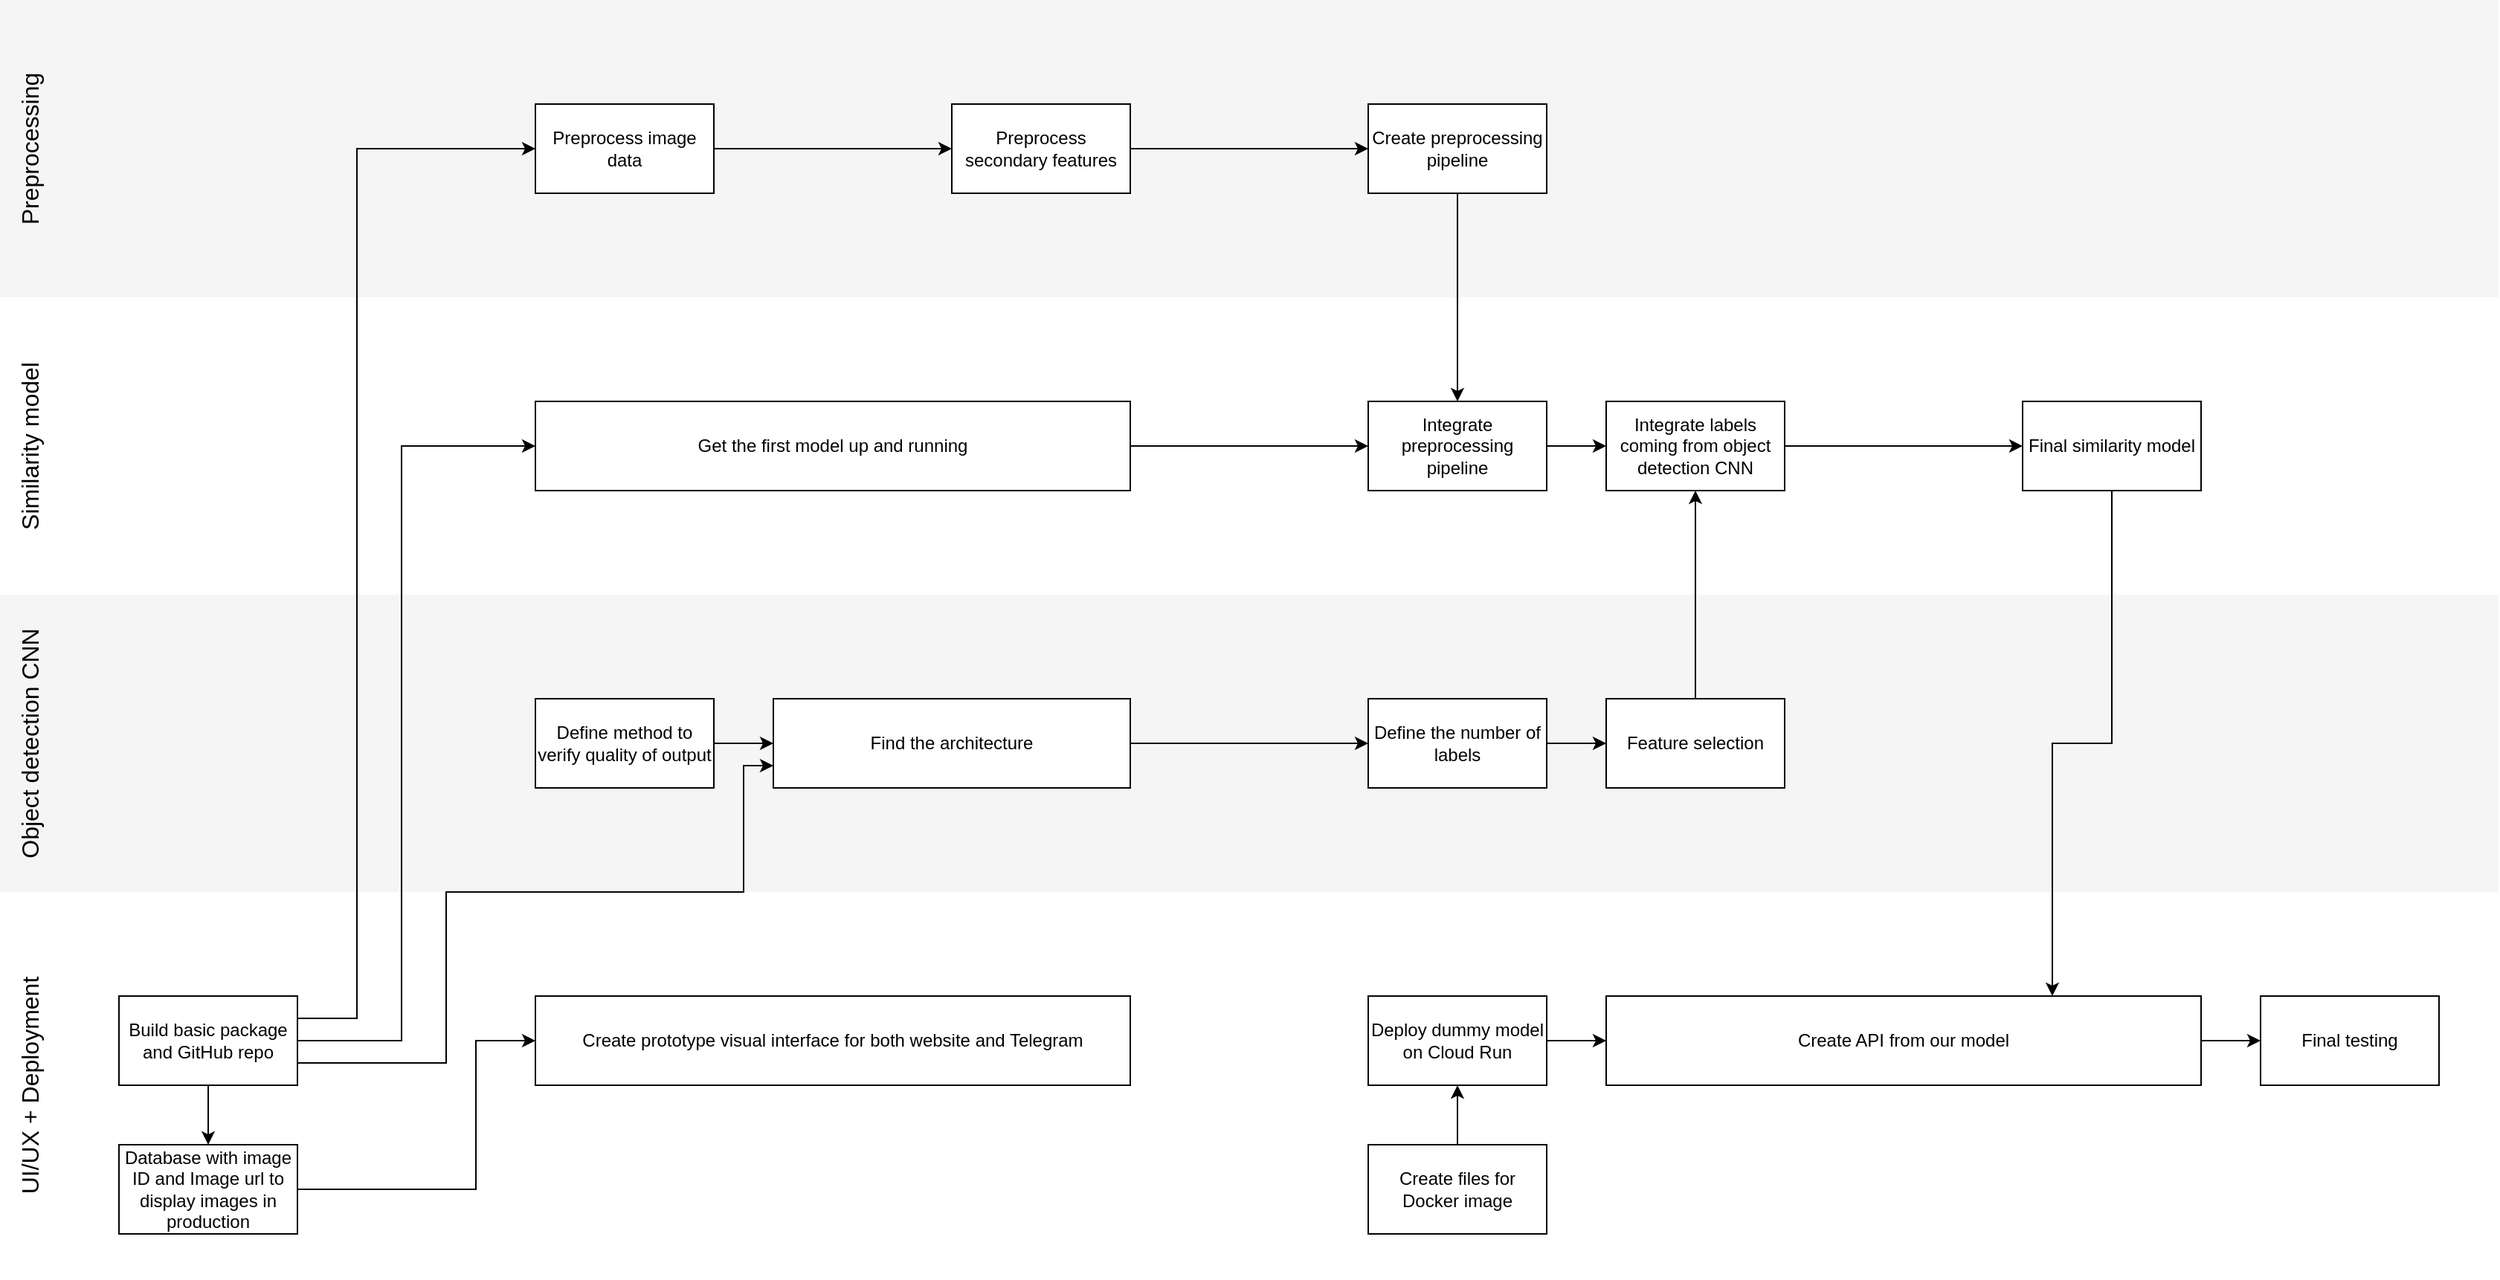 <mxfile version="14.4.3" type="github">
  <diagram id="nk3jkbMKJ6bsF130eLUs" name="Page-1">
    <mxGraphModel dx="2762" dy="519" grid="1" gridSize="10" guides="1" tooltips="1" connect="1" arrows="1" fold="1" page="1" pageScale="1" pageWidth="850" pageHeight="1100" math="0" shadow="0">
      <root>
        <mxCell id="0" />
        <mxCell id="1" parent="0" />
        <mxCell id="1ROCvlm7I28-aJmoXn1c-86" value="" style="rounded=0;whiteSpace=wrap;html=1;fontColor=#333333;strokeColor=none;fillColor=#FFFFFF;" vertex="1" parent="1">
          <mxGeometry x="-1680" y="620" width="1680" height="260" as="geometry" />
        </mxCell>
        <mxCell id="1ROCvlm7I28-aJmoXn1c-85" value="" style="rounded=0;whiteSpace=wrap;html=1;fillColor=#f5f5f5;fontColor=#333333;strokeColor=none;" vertex="1" parent="1">
          <mxGeometry x="-1680" y="420" width="1680" height="200" as="geometry" />
        </mxCell>
        <mxCell id="1ROCvlm7I28-aJmoXn1c-84" value="" style="rounded=0;whiteSpace=wrap;html=1;fontColor=#333333;strokeColor=none;fillColor=#FFFFFF;" vertex="1" parent="1">
          <mxGeometry x="-1680" y="220" width="1680" height="200" as="geometry" />
        </mxCell>
        <mxCell id="1ROCvlm7I28-aJmoXn1c-83" value="" style="rounded=0;whiteSpace=wrap;html=1;fillColor=#f5f5f5;fontColor=#333333;strokeColor=none;" vertex="1" parent="1">
          <mxGeometry x="-1680" y="20" width="1680" height="200" as="geometry" />
        </mxCell>
        <mxCell id="1ROCvlm7I28-aJmoXn1c-78" style="edgeStyle=orthogonalEdgeStyle;rounded=0;orthogonalLoop=1;jettySize=auto;html=1;exitX=1;exitY=0.5;exitDx=0;exitDy=0;entryX=0;entryY=0.5;entryDx=0;entryDy=0;" edge="1" parent="1" source="1ROCvlm7I28-aJmoXn1c-1" target="1ROCvlm7I28-aJmoXn1c-52">
          <mxGeometry relative="1" as="geometry">
            <Array as="points">
              <mxPoint x="-1360" y="820" />
              <mxPoint x="-1360" y="720" />
            </Array>
          </mxGeometry>
        </mxCell>
        <mxCell id="1ROCvlm7I28-aJmoXn1c-1" value="Database with image ID and Image url to display images in production" style="rounded=0;whiteSpace=wrap;html=1;" vertex="1" parent="1">
          <mxGeometry x="-1600" y="790" width="120" height="60" as="geometry" />
        </mxCell>
        <mxCell id="1ROCvlm7I28-aJmoXn1c-28" style="edgeStyle=orthogonalEdgeStyle;rounded=0;orthogonalLoop=1;jettySize=auto;html=1;exitX=1;exitY=0.5;exitDx=0;exitDy=0;" edge="1" parent="1" source="1ROCvlm7I28-aJmoXn1c-2" target="1ROCvlm7I28-aJmoXn1c-3">
          <mxGeometry relative="1" as="geometry" />
        </mxCell>
        <mxCell id="1ROCvlm7I28-aJmoXn1c-2" value="Preprocess image data" style="rounded=0;whiteSpace=wrap;html=1;" vertex="1" parent="1">
          <mxGeometry x="-1320" y="90" width="120" height="60" as="geometry" />
        </mxCell>
        <mxCell id="1ROCvlm7I28-aJmoXn1c-29" style="edgeStyle=orthogonalEdgeStyle;rounded=0;orthogonalLoop=1;jettySize=auto;html=1;exitX=1;exitY=0.5;exitDx=0;exitDy=0;entryX=0;entryY=0.5;entryDx=0;entryDy=0;" edge="1" parent="1" source="1ROCvlm7I28-aJmoXn1c-3" target="1ROCvlm7I28-aJmoXn1c-4">
          <mxGeometry relative="1" as="geometry" />
        </mxCell>
        <mxCell id="1ROCvlm7I28-aJmoXn1c-3" value="Preprocess secondary features" style="rounded=0;whiteSpace=wrap;html=1;" vertex="1" parent="1">
          <mxGeometry x="-1040" y="90" width="120" height="60" as="geometry" />
        </mxCell>
        <mxCell id="1ROCvlm7I28-aJmoXn1c-66" style="edgeStyle=orthogonalEdgeStyle;rounded=0;orthogonalLoop=1;jettySize=auto;html=1;exitX=0.5;exitY=1;exitDx=0;exitDy=0;entryX=0.5;entryY=0;entryDx=0;entryDy=0;" edge="1" parent="1" source="1ROCvlm7I28-aJmoXn1c-4" target="1ROCvlm7I28-aJmoXn1c-10">
          <mxGeometry relative="1" as="geometry" />
        </mxCell>
        <mxCell id="1ROCvlm7I28-aJmoXn1c-4" value="Create preprocessing pipeline" style="rounded=0;whiteSpace=wrap;html=1;" vertex="1" parent="1">
          <mxGeometry x="-760" y="90" width="120" height="60" as="geometry" />
        </mxCell>
        <mxCell id="1ROCvlm7I28-aJmoXn1c-37" style="edgeStyle=orthogonalEdgeStyle;rounded=0;orthogonalLoop=1;jettySize=auto;html=1;exitX=1;exitY=0.5;exitDx=0;exitDy=0;entryX=0;entryY=0.5;entryDx=0;entryDy=0;" edge="1" parent="1" source="1ROCvlm7I28-aJmoXn1c-5" target="1ROCvlm7I28-aJmoXn1c-6">
          <mxGeometry relative="1" as="geometry" />
        </mxCell>
        <mxCell id="1ROCvlm7I28-aJmoXn1c-5" value="Define the number of labels" style="rounded=0;whiteSpace=wrap;html=1;" vertex="1" parent="1">
          <mxGeometry x="-760" y="490" width="120" height="60" as="geometry" />
        </mxCell>
        <mxCell id="1ROCvlm7I28-aJmoXn1c-69" style="edgeStyle=orthogonalEdgeStyle;rounded=0;orthogonalLoop=1;jettySize=auto;html=1;exitX=0.5;exitY=0;exitDx=0;exitDy=0;entryX=0.5;entryY=1;entryDx=0;entryDy=0;" edge="1" parent="1" source="1ROCvlm7I28-aJmoXn1c-6" target="1ROCvlm7I28-aJmoXn1c-11">
          <mxGeometry relative="1" as="geometry" />
        </mxCell>
        <mxCell id="1ROCvlm7I28-aJmoXn1c-6" value="Feature selection" style="rounded=0;whiteSpace=wrap;html=1;" vertex="1" parent="1">
          <mxGeometry x="-600" y="490" width="120" height="60" as="geometry" />
        </mxCell>
        <mxCell id="1ROCvlm7I28-aJmoXn1c-68" style="edgeStyle=orthogonalEdgeStyle;rounded=0;orthogonalLoop=1;jettySize=auto;html=1;exitX=1;exitY=0.5;exitDx=0;exitDy=0;entryX=0;entryY=0.5;entryDx=0;entryDy=0;" edge="1" parent="1" source="1ROCvlm7I28-aJmoXn1c-7" target="1ROCvlm7I28-aJmoXn1c-5">
          <mxGeometry relative="1" as="geometry" />
        </mxCell>
        <mxCell id="1ROCvlm7I28-aJmoXn1c-7" value="Find the architecture" style="rounded=0;whiteSpace=wrap;html=1;" vertex="1" parent="1">
          <mxGeometry x="-1160" y="490" width="240" height="60" as="geometry" />
        </mxCell>
        <mxCell id="1ROCvlm7I28-aJmoXn1c-63" style="edgeStyle=orthogonalEdgeStyle;rounded=0;orthogonalLoop=1;jettySize=auto;html=1;exitX=1;exitY=0.5;exitDx=0;exitDy=0;entryX=0;entryY=0.5;entryDx=0;entryDy=0;" edge="1" parent="1" source="1ROCvlm7I28-aJmoXn1c-8" target="1ROCvlm7I28-aJmoXn1c-7">
          <mxGeometry relative="1" as="geometry" />
        </mxCell>
        <mxCell id="1ROCvlm7I28-aJmoXn1c-8" value="Define method to verify quality of output" style="rounded=0;whiteSpace=wrap;html=1;" vertex="1" parent="1">
          <mxGeometry x="-1320" y="490" width="120" height="60" as="geometry" />
        </mxCell>
        <mxCell id="1ROCvlm7I28-aJmoXn1c-67" style="edgeStyle=orthogonalEdgeStyle;rounded=0;orthogonalLoop=1;jettySize=auto;html=1;exitX=1;exitY=0.5;exitDx=0;exitDy=0;entryX=0;entryY=0.5;entryDx=0;entryDy=0;" edge="1" parent="1" source="1ROCvlm7I28-aJmoXn1c-9" target="1ROCvlm7I28-aJmoXn1c-10">
          <mxGeometry relative="1" as="geometry" />
        </mxCell>
        <mxCell id="1ROCvlm7I28-aJmoXn1c-9" value="Get the first model up and running" style="rounded=0;whiteSpace=wrap;html=1;" vertex="1" parent="1">
          <mxGeometry x="-1320" y="290" width="400" height="60" as="geometry" />
        </mxCell>
        <mxCell id="1ROCvlm7I28-aJmoXn1c-10" value="Integrate preprocessing pipeline" style="rounded=0;whiteSpace=wrap;html=1;" vertex="1" parent="1">
          <mxGeometry x="-760" y="290" width="120" height="60" as="geometry" />
        </mxCell>
        <mxCell id="1ROCvlm7I28-aJmoXn1c-48" style="edgeStyle=orthogonalEdgeStyle;rounded=0;orthogonalLoop=1;jettySize=auto;html=1;exitX=0.5;exitY=1;exitDx=0;exitDy=0;entryX=0.5;entryY=0;entryDx=0;entryDy=0;" edge="1" parent="1" source="1ROCvlm7I28-aJmoXn1c-13" target="1ROCvlm7I28-aJmoXn1c-1">
          <mxGeometry relative="1" as="geometry" />
        </mxCell>
        <mxCell id="1ROCvlm7I28-aJmoXn1c-49" style="edgeStyle=orthogonalEdgeStyle;rounded=0;orthogonalLoop=1;jettySize=auto;html=1;exitX=1;exitY=0.25;exitDx=0;exitDy=0;entryX=0;entryY=0.5;entryDx=0;entryDy=0;" edge="1" parent="1" source="1ROCvlm7I28-aJmoXn1c-13" target="1ROCvlm7I28-aJmoXn1c-2">
          <mxGeometry relative="1" as="geometry">
            <Array as="points">
              <mxPoint x="-1440" y="705" />
              <mxPoint x="-1440" y="120" />
            </Array>
          </mxGeometry>
        </mxCell>
        <mxCell id="1ROCvlm7I28-aJmoXn1c-55" style="edgeStyle=orthogonalEdgeStyle;rounded=0;orthogonalLoop=1;jettySize=auto;html=1;exitX=1;exitY=0.5;exitDx=0;exitDy=0;entryX=0;entryY=0.5;entryDx=0;entryDy=0;" edge="1" parent="1" source="1ROCvlm7I28-aJmoXn1c-13" target="1ROCvlm7I28-aJmoXn1c-9">
          <mxGeometry relative="1" as="geometry">
            <Array as="points">
              <mxPoint x="-1410" y="720" />
              <mxPoint x="-1410" y="320" />
            </Array>
          </mxGeometry>
        </mxCell>
        <mxCell id="1ROCvlm7I28-aJmoXn1c-81" style="edgeStyle=orthogonalEdgeStyle;rounded=0;orthogonalLoop=1;jettySize=auto;html=1;exitX=1;exitY=0.75;exitDx=0;exitDy=0;entryX=0;entryY=0.75;entryDx=0;entryDy=0;" edge="1" parent="1" source="1ROCvlm7I28-aJmoXn1c-13" target="1ROCvlm7I28-aJmoXn1c-7">
          <mxGeometry relative="1" as="geometry">
            <Array as="points">
              <mxPoint x="-1380" y="735" />
              <mxPoint x="-1380" y="620" />
              <mxPoint x="-1180" y="620" />
              <mxPoint x="-1180" y="535" />
            </Array>
          </mxGeometry>
        </mxCell>
        <mxCell id="1ROCvlm7I28-aJmoXn1c-13" value="Build basic package and GitHub repo" style="rounded=0;whiteSpace=wrap;html=1;" vertex="1" parent="1">
          <mxGeometry x="-1600" y="690" width="120" height="60" as="geometry" />
        </mxCell>
        <mxCell id="1ROCvlm7I28-aJmoXn1c-77" style="edgeStyle=orthogonalEdgeStyle;rounded=0;orthogonalLoop=1;jettySize=auto;html=1;exitX=1;exitY=0.5;exitDx=0;exitDy=0;entryX=0;entryY=0.5;entryDx=0;entryDy=0;" edge="1" parent="1" source="1ROCvlm7I28-aJmoXn1c-15" target="1ROCvlm7I28-aJmoXn1c-75">
          <mxGeometry relative="1" as="geometry" />
        </mxCell>
        <mxCell id="1ROCvlm7I28-aJmoXn1c-15" value="Deploy dummy model on Cloud Run" style="rounded=0;whiteSpace=wrap;html=1;" vertex="1" parent="1">
          <mxGeometry x="-760" y="690" width="120" height="60" as="geometry" />
        </mxCell>
        <mxCell id="1ROCvlm7I28-aJmoXn1c-46" style="edgeStyle=orthogonalEdgeStyle;rounded=0;orthogonalLoop=1;jettySize=auto;html=1;exitX=1;exitY=0.5;exitDx=0;exitDy=0;entryX=0;entryY=0.5;entryDx=0;entryDy=0;" edge="1" parent="1" source="1ROCvlm7I28-aJmoXn1c-75" target="1ROCvlm7I28-aJmoXn1c-17">
          <mxGeometry relative="1" as="geometry">
            <mxPoint x="-200" y="720" as="sourcePoint" />
          </mxGeometry>
        </mxCell>
        <mxCell id="1ROCvlm7I28-aJmoXn1c-17" value="Final testing" style="rounded=0;whiteSpace=wrap;html=1;" vertex="1" parent="1">
          <mxGeometry x="-160" y="690" width="120" height="60" as="geometry" />
        </mxCell>
        <mxCell id="1ROCvlm7I28-aJmoXn1c-79" style="edgeStyle=orthogonalEdgeStyle;rounded=0;orthogonalLoop=1;jettySize=auto;html=1;exitX=0.5;exitY=0;exitDx=0;exitDy=0;entryX=0.5;entryY=1;entryDx=0;entryDy=0;" edge="1" parent="1" source="1ROCvlm7I28-aJmoXn1c-22" target="1ROCvlm7I28-aJmoXn1c-15">
          <mxGeometry relative="1" as="geometry" />
        </mxCell>
        <mxCell id="1ROCvlm7I28-aJmoXn1c-22" value="Create files for Docker image" style="rounded=0;whiteSpace=wrap;html=1;" vertex="1" parent="1">
          <mxGeometry x="-760" y="790" width="120" height="60" as="geometry" />
        </mxCell>
        <mxCell id="1ROCvlm7I28-aJmoXn1c-80" style="edgeStyle=orthogonalEdgeStyle;rounded=0;orthogonalLoop=1;jettySize=auto;html=1;exitX=0.5;exitY=1;exitDx=0;exitDy=0;entryX=0.75;entryY=0;entryDx=0;entryDy=0;" edge="1" parent="1" source="1ROCvlm7I28-aJmoXn1c-39" target="1ROCvlm7I28-aJmoXn1c-75">
          <mxGeometry relative="1" as="geometry" />
        </mxCell>
        <mxCell id="1ROCvlm7I28-aJmoXn1c-39" value="Final similarity model" style="rounded=0;whiteSpace=wrap;html=1;" vertex="1" parent="1">
          <mxGeometry x="-320" y="290" width="120" height="60" as="geometry" />
        </mxCell>
        <mxCell id="1ROCvlm7I28-aJmoXn1c-52" value="Create prototype visual interface for both website and Telegram" style="rounded=0;whiteSpace=wrap;html=1;" vertex="1" parent="1">
          <mxGeometry x="-1320" y="690" width="400" height="60" as="geometry" />
        </mxCell>
        <mxCell id="1ROCvlm7I28-aJmoXn1c-57" style="edgeStyle=orthogonalEdgeStyle;rounded=0;orthogonalLoop=1;jettySize=auto;html=1;exitX=1;exitY=0.5;exitDx=0;exitDy=0;entryX=0;entryY=0.5;entryDx=0;entryDy=0;" edge="1" parent="1" source="1ROCvlm7I28-aJmoXn1c-11" target="1ROCvlm7I28-aJmoXn1c-39">
          <mxGeometry relative="1" as="geometry" />
        </mxCell>
        <mxCell id="1ROCvlm7I28-aJmoXn1c-11" value="Integrate labels coming from object detection CNN" style="rounded=0;whiteSpace=wrap;html=1;" vertex="1" parent="1">
          <mxGeometry x="-600" y="290" width="120" height="60" as="geometry" />
        </mxCell>
        <mxCell id="1ROCvlm7I28-aJmoXn1c-56" style="edgeStyle=orthogonalEdgeStyle;rounded=0;orthogonalLoop=1;jettySize=auto;html=1;exitX=1;exitY=0.5;exitDx=0;exitDy=0;entryX=0;entryY=0.5;entryDx=0;entryDy=0;" edge="1" parent="1" source="1ROCvlm7I28-aJmoXn1c-10" target="1ROCvlm7I28-aJmoXn1c-11">
          <mxGeometry relative="1" as="geometry">
            <mxPoint x="-390" y="310" as="sourcePoint" />
            <mxPoint x="60" y="320" as="targetPoint" />
          </mxGeometry>
        </mxCell>
        <mxCell id="1ROCvlm7I28-aJmoXn1c-75" value="Create API from our model" style="rounded=0;whiteSpace=wrap;html=1;" vertex="1" parent="1">
          <mxGeometry x="-600" y="690" width="400" height="60" as="geometry" />
        </mxCell>
        <mxCell id="1ROCvlm7I28-aJmoXn1c-87" value="UI/UX + Deployment" style="text;html=1;strokeColor=none;fillColor=none;align=center;verticalAlign=middle;whiteSpace=wrap;rounded=0;rotation=-90;fontSize=16;" vertex="1" parent="1">
          <mxGeometry x="-1790" y="730" width="260" height="40" as="geometry" />
        </mxCell>
        <mxCell id="1ROCvlm7I28-aJmoXn1c-88" value="Object detection CNN" style="text;html=1;strokeColor=none;fillColor=none;align=center;verticalAlign=middle;whiteSpace=wrap;rounded=0;rotation=-90;fontSize=16;" vertex="1" parent="1">
          <mxGeometry x="-1760" y="500" width="200" height="40" as="geometry" />
        </mxCell>
        <mxCell id="1ROCvlm7I28-aJmoXn1c-89" value="Similarity model" style="text;html=1;strokeColor=none;fillColor=none;align=center;verticalAlign=middle;whiteSpace=wrap;rounded=0;rotation=-90;fontSize=16;" vertex="1" parent="1">
          <mxGeometry x="-1760" y="300" width="200" height="40" as="geometry" />
        </mxCell>
        <mxCell id="1ROCvlm7I28-aJmoXn1c-90" value="Preprocessing" style="text;html=1;strokeColor=none;fillColor=none;align=center;verticalAlign=middle;whiteSpace=wrap;rounded=0;rotation=-90;fontSize=16;" vertex="1" parent="1">
          <mxGeometry x="-1760" y="100" width="200" height="40" as="geometry" />
        </mxCell>
      </root>
    </mxGraphModel>
  </diagram>
</mxfile>
